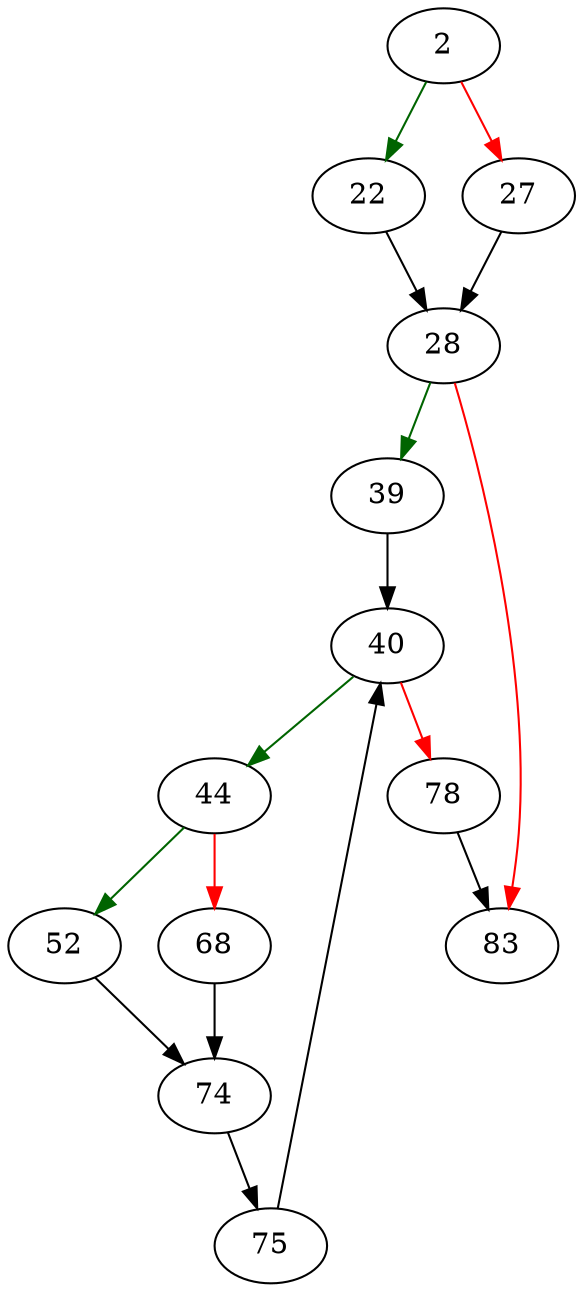 strict digraph "exprINAffinity" {
	// Node definitions.
	2 [entry=true];
	22;
	27;
	28;
	39;
	83;
	40;
	44;
	78;
	52;
	68;
	74;
	75;

	// Edge definitions.
	2 -> 22 [
		color=darkgreen
		cond=true
	];
	2 -> 27 [
		color=red
		cond=false
	];
	22 -> 28;
	27 -> 28;
	28 -> 39 [
		color=darkgreen
		cond=true
	];
	28 -> 83 [
		color=red
		cond=false
	];
	39 -> 40;
	40 -> 44 [
		color=darkgreen
		cond=true
	];
	40 -> 78 [
		color=red
		cond=false
	];
	44 -> 52 [
		color=darkgreen
		cond=true
	];
	44 -> 68 [
		color=red
		cond=false
	];
	78 -> 83;
	52 -> 74;
	68 -> 74;
	74 -> 75;
	75 -> 40;
}